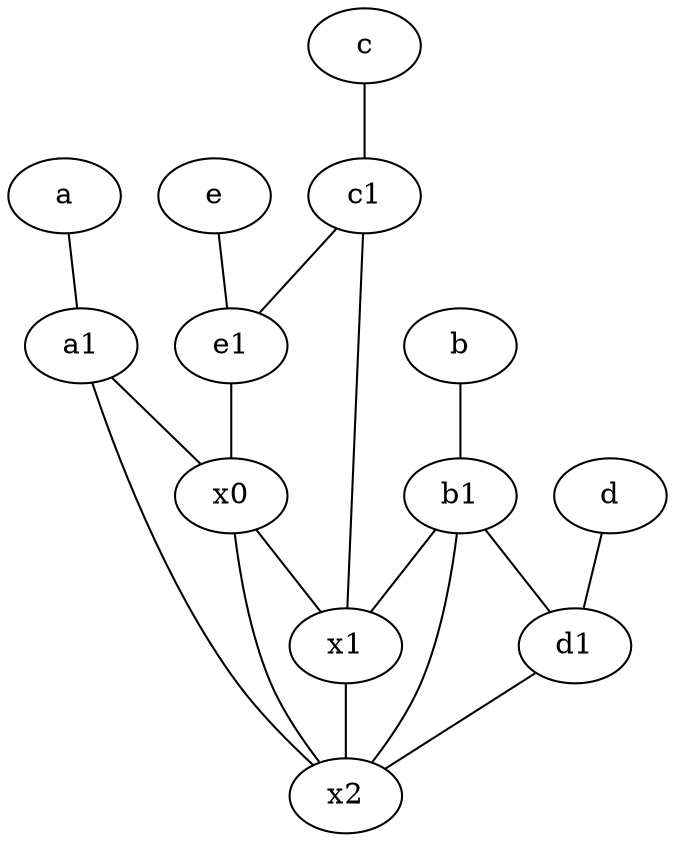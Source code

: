 graph {
	node [labelfontsize=50]
	x0 [labelfontsize=50]
	e [labelfontsize=50 pos="7,9!"]
	a1 [labelfontsize=50 pos="8,3!"]
	c [labelfontsize=50 pos="4.5,2!"]
	b1 [labelfontsize=50 pos="9,4!"]
	x1 [labelfontsize=50]
	b [labelfontsize=50 pos="10,4!"]
	d [labelfontsize=50 pos="2,5!"]
	a [labelfontsize=50 pos="8,2!"]
	d1 [labelfontsize=50 pos="3,5!"]
	c1 [labelfontsize=50 pos="4.5,3!"]
	e1 [labelfontsize=50 pos="7,7!"]
	x2 [labelfontsize=50]
	e1 -- x0
	b -- b1
	e -- e1
	a1 -- x2
	c1 -- x1
	c -- c1
	x1 -- x2
	a1 -- x0
	d -- d1
	d1 -- x2
	b1 -- x2
	b1 -- x1
	a -- a1
	x0 -- x1
	x0 -- x2
	b1 -- d1
	c1 -- e1
}
